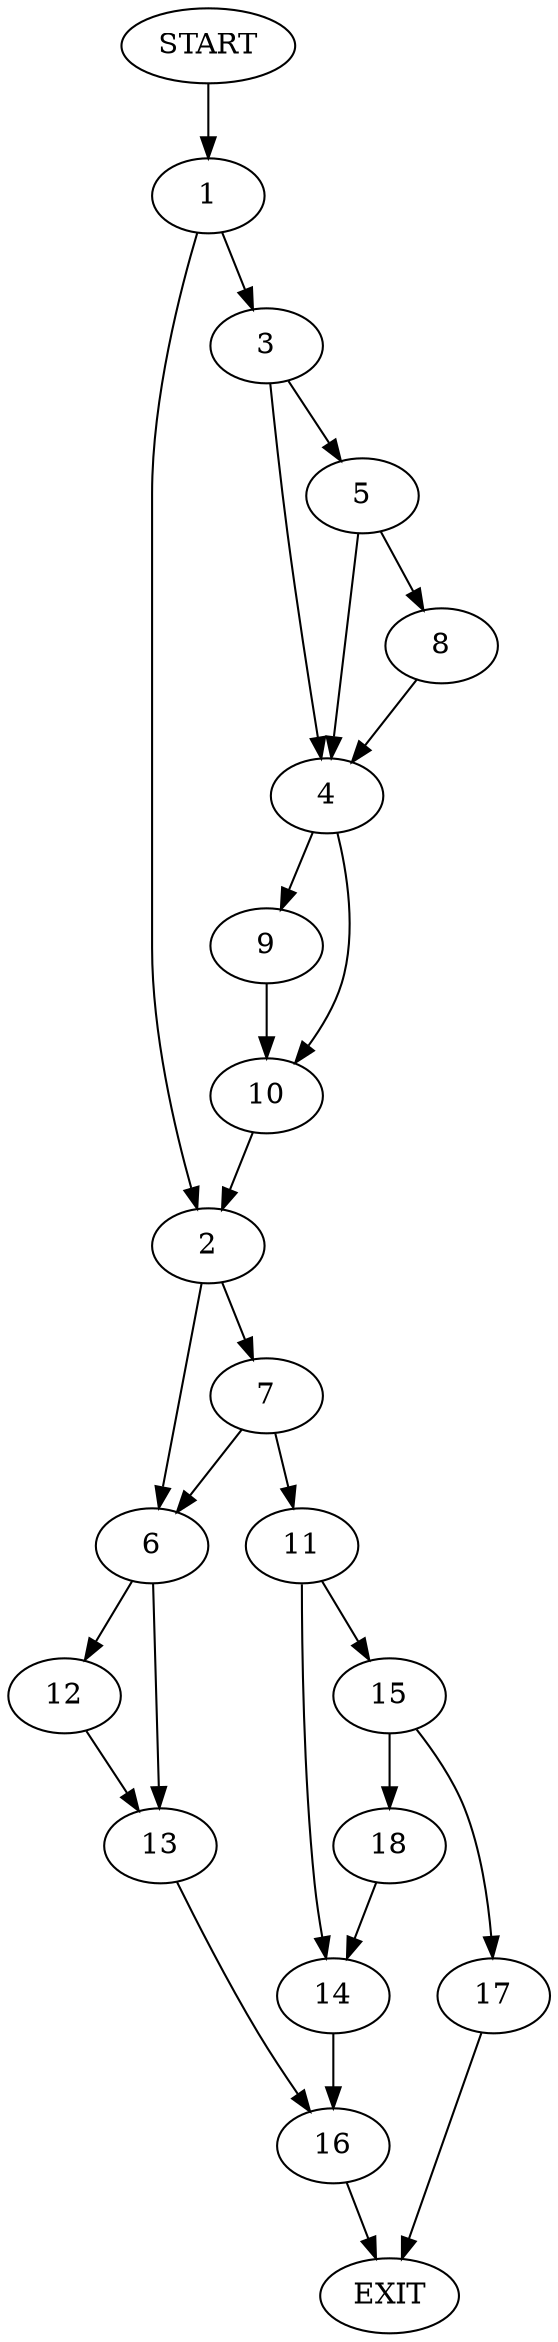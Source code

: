 digraph {
0 [label="START"]
19 [label="EXIT"]
0 -> 1
1 -> 2
1 -> 3
3 -> 4
3 -> 5
2 -> 6
2 -> 7
5 -> 4
5 -> 8
4 -> 9
4 -> 10
8 -> 4
9 -> 10
10 -> 2
7 -> 6
7 -> 11
6 -> 12
6 -> 13
11 -> 14
11 -> 15
12 -> 13
13 -> 16
16 -> 19
14 -> 16
15 -> 17
15 -> 18
17 -> 19
18 -> 14
}
